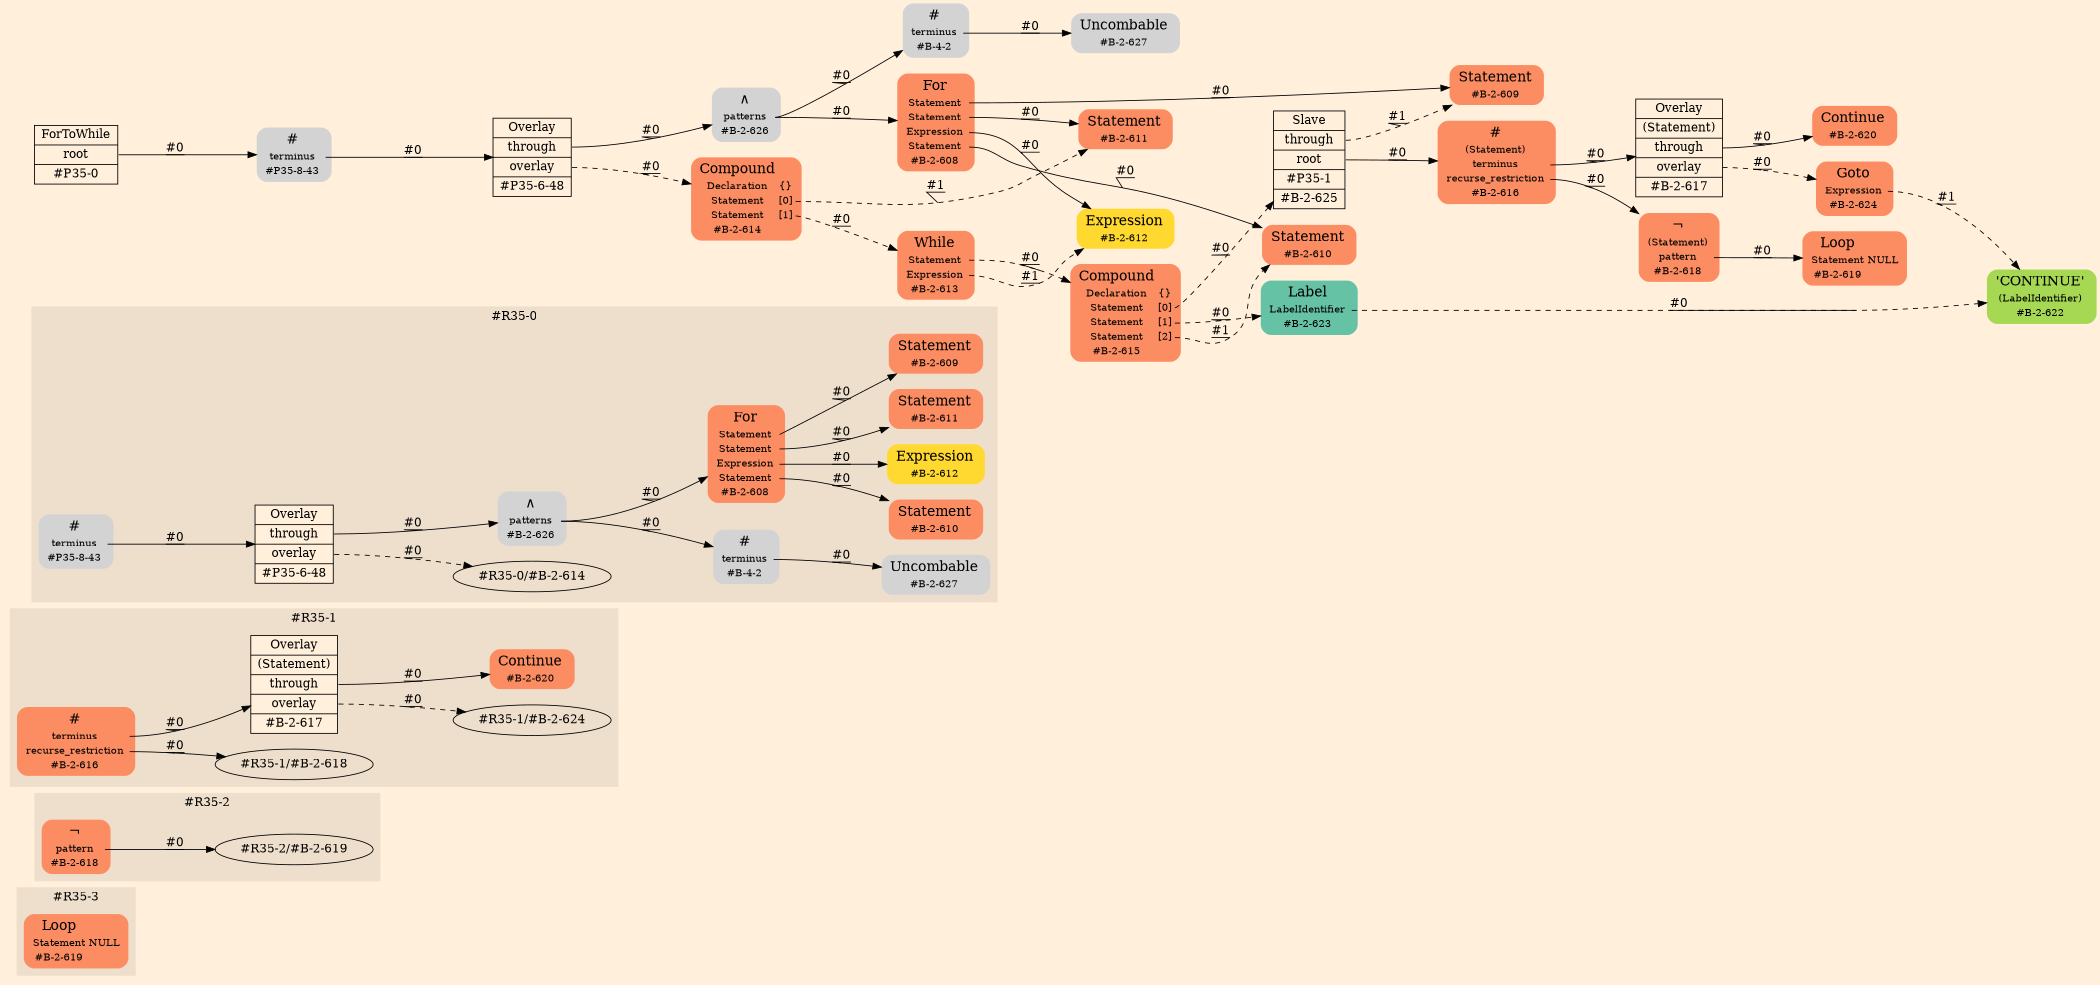 digraph Inferno {
graph [
rankdir = "LR"
ranksep = 1.0
size = "14,20"
bgcolor = antiquewhite1
];
node [
];
subgraph "cluster#R35-3" {
label = "#R35-3"
style = "filled"
color = antiquewhite2
"#R35-3/#B-2-619" [
shape = "plaintext"
fillcolor = "/set28/2"
label = <<TABLE BORDER="0" CELLBORDER="0" CELLSPACING="0">
 <TR>
  <TD><FONT POINT-SIZE="16.0">Loop</FONT></TD>
  <TD></TD>
 </TR>
 <TR>
  <TD>Statement</TD>
  <TD PORT="port0">NULL</TD>
 </TR>
 <TR>
  <TD>#B-2-619</TD>
  <TD PORT="port1"></TD>
 </TR>
</TABLE>>
style = "rounded,filled"
fontsize = "12"
];
}
subgraph "cluster#R35-2" {
label = "#R35-2"
style = "filled"
color = antiquewhite2
"#R35-2/#B-2-618" [
shape = "plaintext"
fillcolor = "/set28/2"
label = <<TABLE BORDER="0" CELLBORDER="0" CELLSPACING="0">
 <TR>
  <TD><FONT POINT-SIZE="16.0">¬</FONT></TD>
  <TD></TD>
 </TR>
 <TR>
  <TD>pattern</TD>
  <TD PORT="port0"></TD>
 </TR>
 <TR>
  <TD>#B-2-618</TD>
  <TD PORT="port1"></TD>
 </TR>
</TABLE>>
style = "rounded,filled"
fontsize = "12"
];
"#R35-2/#B-2-618":port0 -> "#R35-2/#B-2-619" [style="solid"
label = "#0"
decorate = true
];
}
subgraph "cluster#R35-1" {
label = "#R35-1"
style = "filled"
color = antiquewhite2
"#R35-1/#B-2-620" [
shape = "plaintext"
fillcolor = "/set28/2"
label = <<TABLE BORDER="0" CELLBORDER="0" CELLSPACING="0">
 <TR>
  <TD><FONT POINT-SIZE="16.0">Continue</FONT></TD>
  <TD></TD>
 </TR>
 <TR>
  <TD>#B-2-620</TD>
  <TD PORT="port0"></TD>
 </TR>
</TABLE>>
style = "rounded,filled"
fontsize = "12"
];
"#R35-1/#B-2-616" [
shape = "plaintext"
fillcolor = "/set28/2"
label = <<TABLE BORDER="0" CELLBORDER="0" CELLSPACING="0">
 <TR>
  <TD><FONT POINT-SIZE="16.0">#</FONT></TD>
  <TD></TD>
 </TR>
 <TR>
  <TD>terminus</TD>
  <TD PORT="port0"></TD>
 </TR>
 <TR>
  <TD>recurse_restriction</TD>
  <TD PORT="port1"></TD>
 </TR>
 <TR>
  <TD>#B-2-616</TD>
  <TD PORT="port2"></TD>
 </TR>
</TABLE>>
style = "rounded,filled"
fontsize = "12"
];
"#R35-1/#B-2-617" [
shape = "record"
fillcolor = "/set28/2"
label = "<fixed> Overlay | <port0> (Statement) | <port1> through | <port2> overlay | <port3> #B-2-617"
style = "filled"
fontsize = "14"
fillcolor = antiquewhite1
];
"#R35-1/#B-2-616":port0 -> "#R35-1/#B-2-617" [style="solid"
label = "#0"
decorate = true
];
"#R35-1/#B-2-616":port1 -> "#R35-1/#B-2-618" [style="solid"
label = "#0"
decorate = true
];
"#R35-1/#B-2-617":port1 -> "#R35-1/#B-2-620" [style="solid"
label = "#0"
decorate = true
];
"#R35-1/#B-2-617":port2 -> "#R35-1/#B-2-624" [style="dashed"
label = "#0"
decorate = true
];
}
subgraph "cluster#R35-0" {
label = "#R35-0"
style = "filled"
color = antiquewhite2
"#R35-0/#B-2-627" [
shape = "plaintext"
label = <<TABLE BORDER="0" CELLBORDER="0" CELLSPACING="0">
 <TR>
  <TD><FONT POINT-SIZE="16.0">Uncombable</FONT></TD>
  <TD></TD>
 </TR>
 <TR>
  <TD>#B-2-627</TD>
  <TD PORT="port0"></TD>
 </TR>
</TABLE>>
style = "rounded,filled"
fontsize = "12"
];
"#R35-0/#B-4-2" [
shape = "plaintext"
label = <<TABLE BORDER="0" CELLBORDER="0" CELLSPACING="0">
 <TR>
  <TD><FONT POINT-SIZE="16.0">#</FONT></TD>
  <TD></TD>
 </TR>
 <TR>
  <TD>terminus</TD>
  <TD PORT="port0"></TD>
 </TR>
 <TR>
  <TD>#B-4-2</TD>
  <TD PORT="port1"></TD>
 </TR>
</TABLE>>
style = "rounded,filled"
fontsize = "12"
];
"#R35-0/#B-2-612" [
shape = "plaintext"
fillcolor = "/set28/6"
label = <<TABLE BORDER="0" CELLBORDER="0" CELLSPACING="0">
 <TR>
  <TD><FONT POINT-SIZE="16.0">Expression</FONT></TD>
  <TD></TD>
 </TR>
 <TR>
  <TD>#B-2-612</TD>
  <TD PORT="port0"></TD>
 </TR>
</TABLE>>
style = "rounded,filled"
fontsize = "12"
];
"#R35-0/#P35-6-48" [
shape = "record"
label = "<fixed> Overlay | <port0> through | <port1> overlay | <port2> #P35-6-48"
style = "filled"
fontsize = "14"
fillcolor = antiquewhite1
];
"#R35-0/#P35-8-43" [
shape = "plaintext"
label = <<TABLE BORDER="0" CELLBORDER="0" CELLSPACING="0">
 <TR>
  <TD><FONT POINT-SIZE="16.0">#</FONT></TD>
  <TD></TD>
 </TR>
 <TR>
  <TD>terminus</TD>
  <TD PORT="port0"></TD>
 </TR>
 <TR>
  <TD>#P35-8-43</TD>
  <TD PORT="port1"></TD>
 </TR>
</TABLE>>
style = "rounded,filled"
fontsize = "12"
];
"#R35-0/#B-2-608" [
shape = "plaintext"
fillcolor = "/set28/2"
label = <<TABLE BORDER="0" CELLBORDER="0" CELLSPACING="0">
 <TR>
  <TD><FONT POINT-SIZE="16.0">For</FONT></TD>
  <TD></TD>
 </TR>
 <TR>
  <TD>Statement</TD>
  <TD PORT="port0"></TD>
 </TR>
 <TR>
  <TD>Statement</TD>
  <TD PORT="port1"></TD>
 </TR>
 <TR>
  <TD>Expression</TD>
  <TD PORT="port2"></TD>
 </TR>
 <TR>
  <TD>Statement</TD>
  <TD PORT="port3"></TD>
 </TR>
 <TR>
  <TD>#B-2-608</TD>
  <TD PORT="port4"></TD>
 </TR>
</TABLE>>
style = "rounded,filled"
fontsize = "12"
];
"#R35-0/#B-2-626" [
shape = "plaintext"
label = <<TABLE BORDER="0" CELLBORDER="0" CELLSPACING="0">
 <TR>
  <TD><FONT POINT-SIZE="16.0">∧</FONT></TD>
  <TD></TD>
 </TR>
 <TR>
  <TD>patterns</TD>
  <TD PORT="port0"></TD>
 </TR>
 <TR>
  <TD>#B-2-626</TD>
  <TD PORT="port1"></TD>
 </TR>
</TABLE>>
style = "rounded,filled"
fontsize = "12"
];
"#R35-0/#B-2-610" [
shape = "plaintext"
fillcolor = "/set28/2"
label = <<TABLE BORDER="0" CELLBORDER="0" CELLSPACING="0">
 <TR>
  <TD><FONT POINT-SIZE="16.0">Statement</FONT></TD>
  <TD></TD>
 </TR>
 <TR>
  <TD>#B-2-610</TD>
  <TD PORT="port0"></TD>
 </TR>
</TABLE>>
style = "rounded,filled"
fontsize = "12"
];
"#R35-0/#B-2-609" [
shape = "plaintext"
fillcolor = "/set28/2"
label = <<TABLE BORDER="0" CELLBORDER="0" CELLSPACING="0">
 <TR>
  <TD><FONT POINT-SIZE="16.0">Statement</FONT></TD>
  <TD></TD>
 </TR>
 <TR>
  <TD>#B-2-609</TD>
  <TD PORT="port0"></TD>
 </TR>
</TABLE>>
style = "rounded,filled"
fontsize = "12"
];
"#R35-0/#B-2-611" [
shape = "plaintext"
fillcolor = "/set28/2"
label = <<TABLE BORDER="0" CELLBORDER="0" CELLSPACING="0">
 <TR>
  <TD><FONT POINT-SIZE="16.0">Statement</FONT></TD>
  <TD></TD>
 </TR>
 <TR>
  <TD>#B-2-611</TD>
  <TD PORT="port0"></TD>
 </TR>
</TABLE>>
style = "rounded,filled"
fontsize = "12"
];
"#R35-0/#B-4-2":port0 -> "#R35-0/#B-2-627" [style="solid"
label = "#0"
decorate = true
];
"#R35-0/#P35-6-48":port0 -> "#R35-0/#B-2-626" [style="solid"
label = "#0"
decorate = true
];
"#R35-0/#P35-6-48":port1 -> "#R35-0/#B-2-614" [style="dashed"
label = "#0"
decorate = true
];
"#R35-0/#P35-8-43":port0 -> "#R35-0/#P35-6-48" [style="solid"
label = "#0"
decorate = true
];
"#R35-0/#B-2-608":port0 -> "#R35-0/#B-2-609" [style="solid"
label = "#0"
decorate = true
];
"#R35-0/#B-2-608":port1 -> "#R35-0/#B-2-611" [style="solid"
label = "#0"
decorate = true
];
"#R35-0/#B-2-608":port2 -> "#R35-0/#B-2-612" [style="solid"
label = "#0"
decorate = true
];
"#R35-0/#B-2-608":port3 -> "#R35-0/#B-2-610" [style="solid"
label = "#0"
decorate = true
];
"#R35-0/#B-2-626":port0 -> "#R35-0/#B-2-608" [style="solid"
label = "#0"
decorate = true
];
"#R35-0/#B-2-626":port0 -> "#R35-0/#B-4-2" [style="solid"
label = "#0"
decorate = true
];
}
"/CR#P35-0" [
shape = "record"
fillcolor = "transparent"
label = "<fixed> ForToWhile | <port0> root | <port1> #P35-0"
style = "filled"
fontsize = "14"
fillcolor = antiquewhite1
];
"/#P35-8-43" [
shape = "plaintext"
label = <<TABLE BORDER="0" CELLBORDER="0" CELLSPACING="0">
 <TR>
  <TD><FONT POINT-SIZE="16.0">#</FONT></TD>
  <TD></TD>
 </TR>
 <TR>
  <TD>terminus</TD>
  <TD PORT="port0"></TD>
 </TR>
 <TR>
  <TD>#P35-8-43</TD>
  <TD PORT="port1"></TD>
 </TR>
</TABLE>>
style = "rounded,filled"
fontsize = "12"
];
"/#P35-6-48" [
shape = "record"
label = "<fixed> Overlay | <port0> through | <port1> overlay | <port2> #P35-6-48"
style = "filled"
fontsize = "14"
fillcolor = antiquewhite1
];
"/#B-2-626" [
shape = "plaintext"
label = <<TABLE BORDER="0" CELLBORDER="0" CELLSPACING="0">
 <TR>
  <TD><FONT POINT-SIZE="16.0">∧</FONT></TD>
  <TD></TD>
 </TR>
 <TR>
  <TD>patterns</TD>
  <TD PORT="port0"></TD>
 </TR>
 <TR>
  <TD>#B-2-626</TD>
  <TD PORT="port1"></TD>
 </TR>
</TABLE>>
style = "rounded,filled"
fontsize = "12"
];
"/#B-2-608" [
shape = "plaintext"
fillcolor = "/set28/2"
label = <<TABLE BORDER="0" CELLBORDER="0" CELLSPACING="0">
 <TR>
  <TD><FONT POINT-SIZE="16.0">For</FONT></TD>
  <TD></TD>
 </TR>
 <TR>
  <TD>Statement</TD>
  <TD PORT="port0"></TD>
 </TR>
 <TR>
  <TD>Statement</TD>
  <TD PORT="port1"></TD>
 </TR>
 <TR>
  <TD>Expression</TD>
  <TD PORT="port2"></TD>
 </TR>
 <TR>
  <TD>Statement</TD>
  <TD PORT="port3"></TD>
 </TR>
 <TR>
  <TD>#B-2-608</TD>
  <TD PORT="port4"></TD>
 </TR>
</TABLE>>
style = "rounded,filled"
fontsize = "12"
];
"/#B-2-609" [
shape = "plaintext"
fillcolor = "/set28/2"
label = <<TABLE BORDER="0" CELLBORDER="0" CELLSPACING="0">
 <TR>
  <TD><FONT POINT-SIZE="16.0">Statement</FONT></TD>
  <TD></TD>
 </TR>
 <TR>
  <TD>#B-2-609</TD>
  <TD PORT="port0"></TD>
 </TR>
</TABLE>>
style = "rounded,filled"
fontsize = "12"
];
"/#B-2-611" [
shape = "plaintext"
fillcolor = "/set28/2"
label = <<TABLE BORDER="0" CELLBORDER="0" CELLSPACING="0">
 <TR>
  <TD><FONT POINT-SIZE="16.0">Statement</FONT></TD>
  <TD></TD>
 </TR>
 <TR>
  <TD>#B-2-611</TD>
  <TD PORT="port0"></TD>
 </TR>
</TABLE>>
style = "rounded,filled"
fontsize = "12"
];
"/#B-2-612" [
shape = "plaintext"
fillcolor = "/set28/6"
label = <<TABLE BORDER="0" CELLBORDER="0" CELLSPACING="0">
 <TR>
  <TD><FONT POINT-SIZE="16.0">Expression</FONT></TD>
  <TD></TD>
 </TR>
 <TR>
  <TD>#B-2-612</TD>
  <TD PORT="port0"></TD>
 </TR>
</TABLE>>
style = "rounded,filled"
fontsize = "12"
];
"/#B-2-610" [
shape = "plaintext"
fillcolor = "/set28/2"
label = <<TABLE BORDER="0" CELLBORDER="0" CELLSPACING="0">
 <TR>
  <TD><FONT POINT-SIZE="16.0">Statement</FONT></TD>
  <TD></TD>
 </TR>
 <TR>
  <TD>#B-2-610</TD>
  <TD PORT="port0"></TD>
 </TR>
</TABLE>>
style = "rounded,filled"
fontsize = "12"
];
"/#B-4-2" [
shape = "plaintext"
label = <<TABLE BORDER="0" CELLBORDER="0" CELLSPACING="0">
 <TR>
  <TD><FONT POINT-SIZE="16.0">#</FONT></TD>
  <TD></TD>
 </TR>
 <TR>
  <TD>terminus</TD>
  <TD PORT="port0"></TD>
 </TR>
 <TR>
  <TD>#B-4-2</TD>
  <TD PORT="port1"></TD>
 </TR>
</TABLE>>
style = "rounded,filled"
fontsize = "12"
];
"/#B-2-627" [
shape = "plaintext"
label = <<TABLE BORDER="0" CELLBORDER="0" CELLSPACING="0">
 <TR>
  <TD><FONT POINT-SIZE="16.0">Uncombable</FONT></TD>
  <TD></TD>
 </TR>
 <TR>
  <TD>#B-2-627</TD>
  <TD PORT="port0"></TD>
 </TR>
</TABLE>>
style = "rounded,filled"
fontsize = "12"
];
"/#B-2-614" [
shape = "plaintext"
fillcolor = "/set28/2"
label = <<TABLE BORDER="0" CELLBORDER="0" CELLSPACING="0">
 <TR>
  <TD><FONT POINT-SIZE="16.0">Compound</FONT></TD>
  <TD></TD>
 </TR>
 <TR>
  <TD>Declaration</TD>
  <TD PORT="port0">{}</TD>
 </TR>
 <TR>
  <TD>Statement</TD>
  <TD PORT="port1">[0]</TD>
 </TR>
 <TR>
  <TD>Statement</TD>
  <TD PORT="port2">[1]</TD>
 </TR>
 <TR>
  <TD>#B-2-614</TD>
  <TD PORT="port3"></TD>
 </TR>
</TABLE>>
style = "rounded,filled"
fontsize = "12"
];
"/#B-2-613" [
shape = "plaintext"
fillcolor = "/set28/2"
label = <<TABLE BORDER="0" CELLBORDER="0" CELLSPACING="0">
 <TR>
  <TD><FONT POINT-SIZE="16.0">While</FONT></TD>
  <TD></TD>
 </TR>
 <TR>
  <TD>Statement</TD>
  <TD PORT="port0"></TD>
 </TR>
 <TR>
  <TD>Expression</TD>
  <TD PORT="port1"></TD>
 </TR>
 <TR>
  <TD>#B-2-613</TD>
  <TD PORT="port2"></TD>
 </TR>
</TABLE>>
style = "rounded,filled"
fontsize = "12"
];
"/#B-2-615" [
shape = "plaintext"
fillcolor = "/set28/2"
label = <<TABLE BORDER="0" CELLBORDER="0" CELLSPACING="0">
 <TR>
  <TD><FONT POINT-SIZE="16.0">Compound</FONT></TD>
  <TD></TD>
 </TR>
 <TR>
  <TD>Declaration</TD>
  <TD PORT="port0">{}</TD>
 </TR>
 <TR>
  <TD>Statement</TD>
  <TD PORT="port1">[0]</TD>
 </TR>
 <TR>
  <TD>Statement</TD>
  <TD PORT="port2">[1]</TD>
 </TR>
 <TR>
  <TD>Statement</TD>
  <TD PORT="port3">[2]</TD>
 </TR>
 <TR>
  <TD>#B-2-615</TD>
  <TD PORT="port4"></TD>
 </TR>
</TABLE>>
style = "rounded,filled"
fontsize = "12"
];
"/#B-2-625" [
shape = "record"
fillcolor = "/set28/2"
label = "<fixed> Slave | <port0> through | <port1> root | <port2> #P35-1 | <port3> #B-2-625"
style = "filled"
fontsize = "14"
fillcolor = antiquewhite1
];
"/#B-2-616" [
shape = "plaintext"
fillcolor = "/set28/2"
label = <<TABLE BORDER="0" CELLBORDER="0" CELLSPACING="0">
 <TR>
  <TD><FONT POINT-SIZE="16.0">#</FONT></TD>
  <TD></TD>
 </TR>
 <TR>
  <TD>(Statement)</TD>
  <TD PORT="port0"></TD>
 </TR>
 <TR>
  <TD>terminus</TD>
  <TD PORT="port1"></TD>
 </TR>
 <TR>
  <TD>recurse_restriction</TD>
  <TD PORT="port2"></TD>
 </TR>
 <TR>
  <TD>#B-2-616</TD>
  <TD PORT="port3"></TD>
 </TR>
</TABLE>>
style = "rounded,filled"
fontsize = "12"
];
"/#B-2-617" [
shape = "record"
fillcolor = "/set28/2"
label = "<fixed> Overlay | <port0> (Statement) | <port1> through | <port2> overlay | <port3> #B-2-617"
style = "filled"
fontsize = "14"
fillcolor = antiquewhite1
];
"/#B-2-620" [
shape = "plaintext"
fillcolor = "/set28/2"
label = <<TABLE BORDER="0" CELLBORDER="0" CELLSPACING="0">
 <TR>
  <TD><FONT POINT-SIZE="16.0">Continue</FONT></TD>
  <TD></TD>
 </TR>
 <TR>
  <TD>#B-2-620</TD>
  <TD PORT="port0"></TD>
 </TR>
</TABLE>>
style = "rounded,filled"
fontsize = "12"
];
"/#B-2-624" [
shape = "plaintext"
fillcolor = "/set28/2"
label = <<TABLE BORDER="0" CELLBORDER="0" CELLSPACING="0">
 <TR>
  <TD><FONT POINT-SIZE="16.0">Goto</FONT></TD>
  <TD></TD>
 </TR>
 <TR>
  <TD>Expression</TD>
  <TD PORT="port0"></TD>
 </TR>
 <TR>
  <TD>#B-2-624</TD>
  <TD PORT="port1"></TD>
 </TR>
</TABLE>>
style = "rounded,filled"
fontsize = "12"
];
"/#B-2-622" [
shape = "plaintext"
fillcolor = "/set28/5"
label = <<TABLE BORDER="0" CELLBORDER="0" CELLSPACING="0">
 <TR>
  <TD><FONT POINT-SIZE="16.0">'CONTINUE'</FONT></TD>
  <TD></TD>
 </TR>
 <TR>
  <TD>(LabelIdentifier)</TD>
  <TD PORT="port0"></TD>
 </TR>
 <TR>
  <TD>#B-2-622</TD>
  <TD PORT="port1"></TD>
 </TR>
</TABLE>>
style = "rounded,filled"
fontsize = "12"
];
"/#B-2-618" [
shape = "plaintext"
fillcolor = "/set28/2"
label = <<TABLE BORDER="0" CELLBORDER="0" CELLSPACING="0">
 <TR>
  <TD><FONT POINT-SIZE="16.0">¬</FONT></TD>
  <TD></TD>
 </TR>
 <TR>
  <TD>(Statement)</TD>
  <TD PORT="port0"></TD>
 </TR>
 <TR>
  <TD>pattern</TD>
  <TD PORT="port1"></TD>
 </TR>
 <TR>
  <TD>#B-2-618</TD>
  <TD PORT="port2"></TD>
 </TR>
</TABLE>>
style = "rounded,filled"
fontsize = "12"
];
"/#B-2-619" [
shape = "plaintext"
fillcolor = "/set28/2"
label = <<TABLE BORDER="0" CELLBORDER="0" CELLSPACING="0">
 <TR>
  <TD><FONT POINT-SIZE="16.0">Loop</FONT></TD>
  <TD></TD>
 </TR>
 <TR>
  <TD>Statement</TD>
  <TD PORT="port0">NULL</TD>
 </TR>
 <TR>
  <TD>#B-2-619</TD>
  <TD PORT="port1"></TD>
 </TR>
</TABLE>>
style = "rounded,filled"
fontsize = "12"
];
"/#B-2-623" [
shape = "plaintext"
fillcolor = "/set28/1"
label = <<TABLE BORDER="0" CELLBORDER="0" CELLSPACING="0">
 <TR>
  <TD><FONT POINT-SIZE="16.0">Label</FONT></TD>
  <TD></TD>
 </TR>
 <TR>
  <TD>LabelIdentifier</TD>
  <TD PORT="port0"></TD>
 </TR>
 <TR>
  <TD>#B-2-623</TD>
  <TD PORT="port1"></TD>
 </TR>
</TABLE>>
style = "rounded,filled"
fontsize = "12"
];
"/CR#P35-0":port0 -> "/#P35-8-43" [style="solid"
label = "#0"
decorate = true
];
"/#P35-8-43":port0 -> "/#P35-6-48" [style="solid"
label = "#0"
decorate = true
];
"/#P35-6-48":port0 -> "/#B-2-626" [style="solid"
label = "#0"
decorate = true
];
"/#P35-6-48":port1 -> "/#B-2-614" [style="dashed"
label = "#0"
decorate = true
];
"/#B-2-626":port0 -> "/#B-2-608" [style="solid"
label = "#0"
decorate = true
];
"/#B-2-626":port0 -> "/#B-4-2" [style="solid"
label = "#0"
decorate = true
];
"/#B-2-608":port0 -> "/#B-2-609" [style="solid"
label = "#0"
decorate = true
];
"/#B-2-608":port1 -> "/#B-2-611" [style="solid"
label = "#0"
decorate = true
];
"/#B-2-608":port2 -> "/#B-2-612" [style="solid"
label = "#0"
decorate = true
];
"/#B-2-608":port3 -> "/#B-2-610" [style="solid"
label = "#0"
decorate = true
];
"/#B-4-2":port0 -> "/#B-2-627" [style="solid"
label = "#0"
decorate = true
];
"/#B-2-614":port1 -> "/#B-2-611" [style="dashed"
label = "#1"
decorate = true
];
"/#B-2-614":port2 -> "/#B-2-613" [style="dashed"
label = "#0"
decorate = true
];
"/#B-2-613":port0 -> "/#B-2-615" [style="dashed"
label = "#0"
decorate = true
];
"/#B-2-613":port1 -> "/#B-2-612" [style="dashed"
label = "#1"
decorate = true
];
"/#B-2-615":port1 -> "/#B-2-625" [style="dashed"
label = "#0"
decorate = true
];
"/#B-2-615":port2 -> "/#B-2-623" [style="dashed"
label = "#0"
decorate = true
];
"/#B-2-615":port3 -> "/#B-2-610" [style="dashed"
label = "#1"
decorate = true
];
"/#B-2-625":port0 -> "/#B-2-609" [style="dashed"
label = "#1"
decorate = true
];
"/#B-2-625":port1 -> "/#B-2-616" [style="solid"
label = "#0"
decorate = true
];
"/#B-2-616":port1 -> "/#B-2-617" [style="solid"
label = "#0"
decorate = true
];
"/#B-2-616":port2 -> "/#B-2-618" [style="solid"
label = "#0"
decorate = true
];
"/#B-2-617":port1 -> "/#B-2-620" [style="solid"
label = "#0"
decorate = true
];
"/#B-2-617":port2 -> "/#B-2-624" [style="dashed"
label = "#0"
decorate = true
];
"/#B-2-624":port0 -> "/#B-2-622" [style="dashed"
label = "#1"
decorate = true
];
"/#B-2-618":port1 -> "/#B-2-619" [style="solid"
label = "#0"
decorate = true
];
"/#B-2-623":port0 -> "/#B-2-622" [style="dashed"
label = "#0"
decorate = true
];
}
